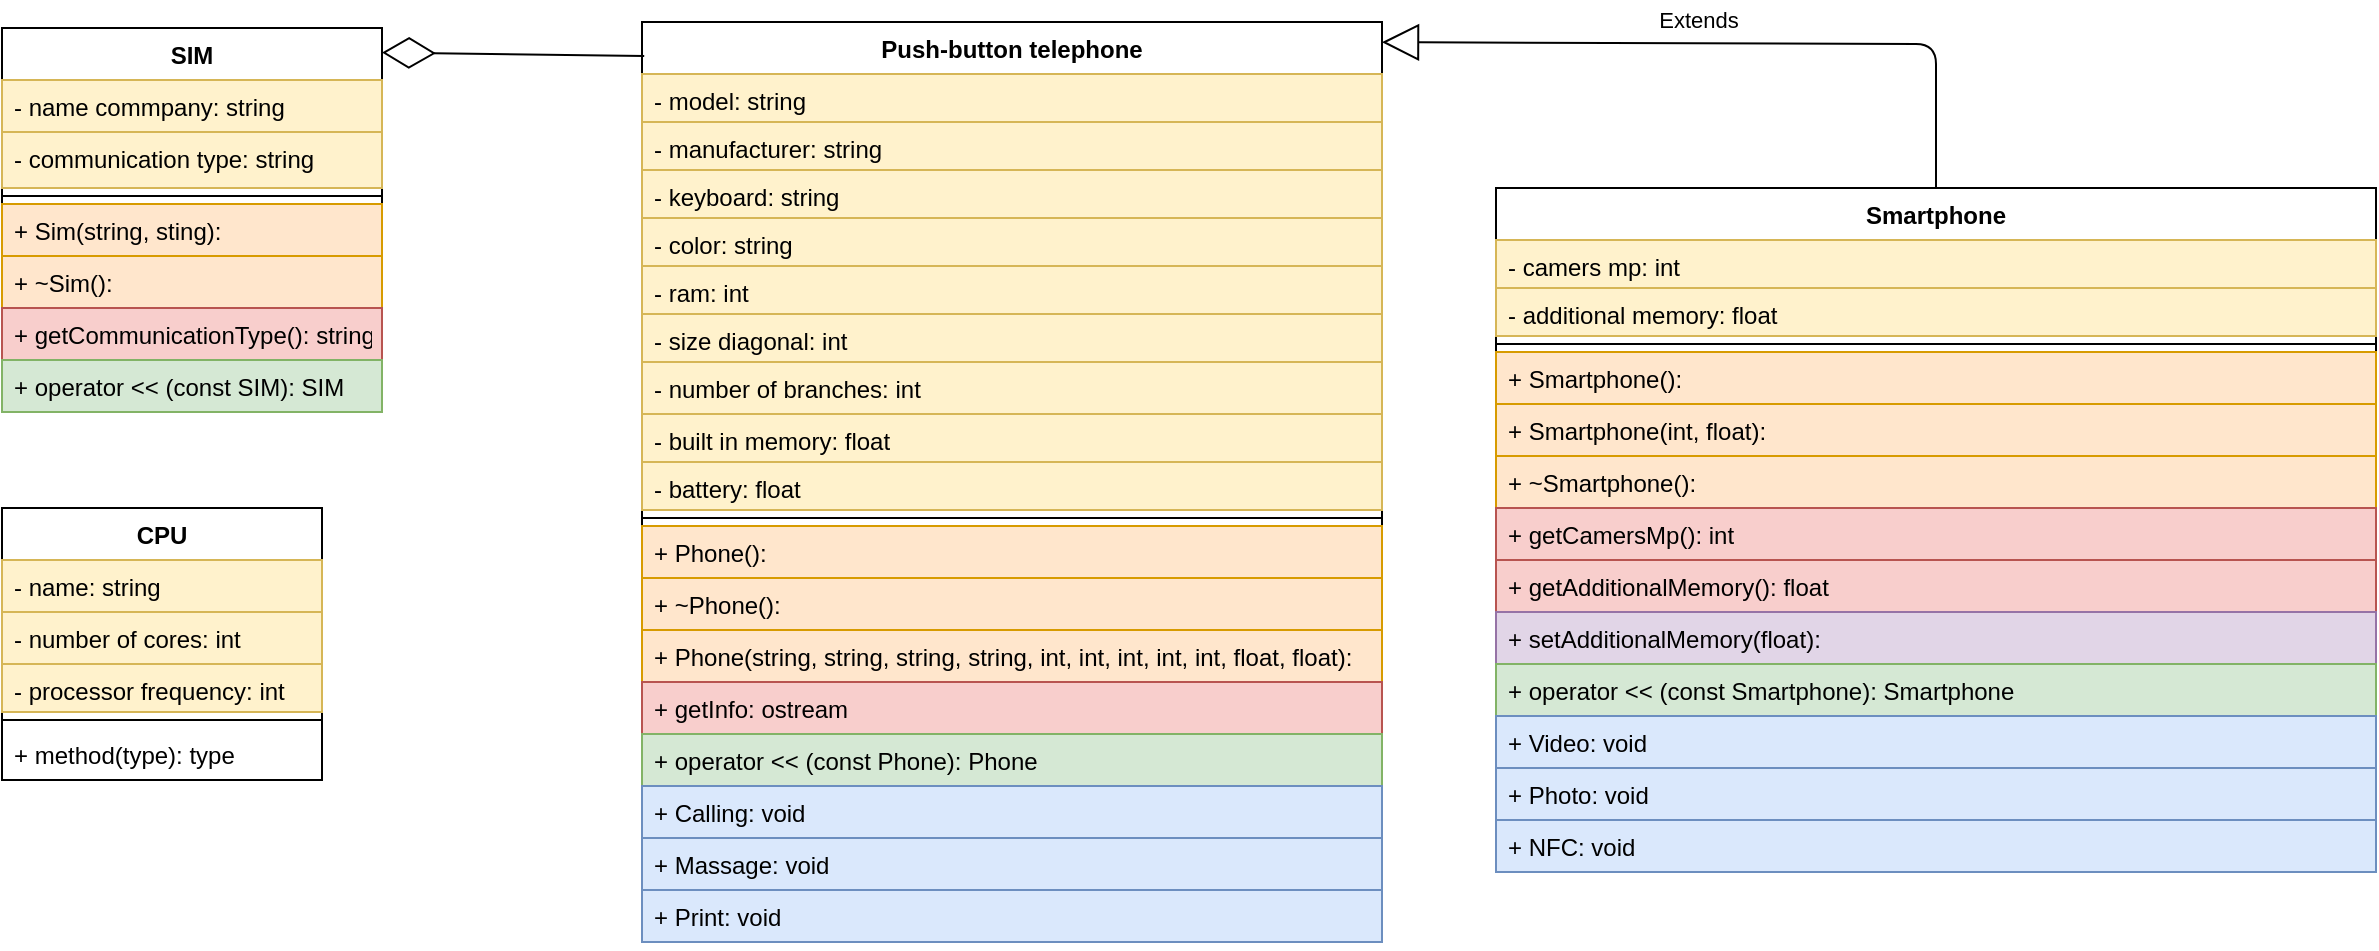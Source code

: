 <mxfile version="15.0.3" type="github">
  <diagram id="F21ok7XsABWBPGmn5AMb" name="Page-1">
    <mxGraphModel dx="1382" dy="795" grid="1" gridSize="10" guides="1" tooltips="1" connect="1" arrows="1" fold="1" page="1" pageScale="1" pageWidth="827" pageHeight="1169" math="0" shadow="0">
      <root>
        <mxCell id="0" />
        <mxCell id="1" parent="0" />
        <mxCell id="DW1zTYUPk1yzJtgpSkxL-1" value="Push-button telephone" style="swimlane;fontStyle=1;align=center;verticalAlign=top;childLayout=stackLayout;horizontal=1;startSize=26;horizontalStack=0;resizeParent=1;resizeParentMax=0;resizeLast=0;collapsible=1;marginBottom=0;" vertex="1" parent="1">
          <mxGeometry x="400" y="77" width="370" height="460" as="geometry" />
        </mxCell>
        <mxCell id="DW1zTYUPk1yzJtgpSkxL-51" value="- model: string" style="text;strokeColor=#d6b656;fillColor=#fff2cc;align=left;verticalAlign=top;spacingLeft=4;spacingRight=4;overflow=hidden;rotatable=0;points=[[0,0.5],[1,0.5]];portConstraint=eastwest;" vertex="1" parent="DW1zTYUPk1yzJtgpSkxL-1">
          <mxGeometry y="26" width="370" height="24" as="geometry" />
        </mxCell>
        <mxCell id="DW1zTYUPk1yzJtgpSkxL-52" value="- manufacturer: string" style="text;strokeColor=#d6b656;fillColor=#fff2cc;align=left;verticalAlign=top;spacingLeft=4;spacingRight=4;overflow=hidden;rotatable=0;points=[[0,0.5],[1,0.5]];portConstraint=eastwest;" vertex="1" parent="DW1zTYUPk1yzJtgpSkxL-1">
          <mxGeometry y="50" width="370" height="24" as="geometry" />
        </mxCell>
        <mxCell id="DW1zTYUPk1yzJtgpSkxL-63" value="- keyboard: string" style="text;strokeColor=#d6b656;fillColor=#fff2cc;align=left;verticalAlign=top;spacingLeft=4;spacingRight=4;overflow=hidden;rotatable=0;points=[[0,0.5],[1,0.5]];portConstraint=eastwest;" vertex="1" parent="DW1zTYUPk1yzJtgpSkxL-1">
          <mxGeometry y="74" width="370" height="24" as="geometry" />
        </mxCell>
        <mxCell id="DW1zTYUPk1yzJtgpSkxL-53" value="- сolor: string" style="text;strokeColor=#d6b656;fillColor=#fff2cc;align=left;verticalAlign=top;spacingLeft=4;spacingRight=4;overflow=hidden;rotatable=0;points=[[0,0.5],[1,0.5]];portConstraint=eastwest;" vertex="1" parent="DW1zTYUPk1yzJtgpSkxL-1">
          <mxGeometry y="98" width="370" height="24" as="geometry" />
        </mxCell>
        <mxCell id="DW1zTYUPk1yzJtgpSkxL-75" value="- ram: int" style="text;strokeColor=#d6b656;fillColor=#fff2cc;align=left;verticalAlign=top;spacingLeft=4;spacingRight=4;overflow=hidden;rotatable=0;points=[[0,0.5],[1,0.5]];portConstraint=eastwest;" vertex="1" parent="DW1zTYUPk1yzJtgpSkxL-1">
          <mxGeometry y="122" width="370" height="24" as="geometry" />
        </mxCell>
        <mxCell id="DW1zTYUPk1yzJtgpSkxL-76" value="- size diagonal: int" style="text;strokeColor=#d6b656;fillColor=#fff2cc;align=left;verticalAlign=top;spacingLeft=4;spacingRight=4;overflow=hidden;rotatable=0;points=[[0,0.5],[1,0.5]];portConstraint=eastwest;" vertex="1" parent="DW1zTYUPk1yzJtgpSkxL-1">
          <mxGeometry y="146" width="370" height="24" as="geometry" />
        </mxCell>
        <mxCell id="DW1zTYUPk1yzJtgpSkxL-116" value="- number of branches: int" style="text;strokeColor=#d6b656;fillColor=#fff2cc;align=left;verticalAlign=top;spacingLeft=4;spacingRight=4;overflow=hidden;rotatable=0;points=[[0,0.5],[1,0.5]];portConstraint=eastwest;" vertex="1" parent="DW1zTYUPk1yzJtgpSkxL-1">
          <mxGeometry y="170" width="370" height="26" as="geometry" />
        </mxCell>
        <mxCell id="DW1zTYUPk1yzJtgpSkxL-58" value="- built in memory: float" style="text;strokeColor=#d6b656;fillColor=#fff2cc;align=left;verticalAlign=top;spacingLeft=4;spacingRight=4;overflow=hidden;rotatable=0;points=[[0,0.5],[1,0.5]];portConstraint=eastwest;" vertex="1" parent="DW1zTYUPk1yzJtgpSkxL-1">
          <mxGeometry y="196" width="370" height="24" as="geometry" />
        </mxCell>
        <mxCell id="DW1zTYUPk1yzJtgpSkxL-59" value="- battery: float" style="text;strokeColor=#d6b656;fillColor=#fff2cc;align=left;verticalAlign=top;spacingLeft=4;spacingRight=4;overflow=hidden;rotatable=0;points=[[0,0.5],[1,0.5]];portConstraint=eastwest;" vertex="1" parent="DW1zTYUPk1yzJtgpSkxL-1">
          <mxGeometry y="220" width="370" height="24" as="geometry" />
        </mxCell>
        <mxCell id="DW1zTYUPk1yzJtgpSkxL-3" value="" style="line;strokeWidth=1;fillColor=none;align=left;verticalAlign=middle;spacingTop=-1;spacingLeft=3;spacingRight=3;rotatable=0;labelPosition=right;points=[];portConstraint=eastwest;" vertex="1" parent="DW1zTYUPk1yzJtgpSkxL-1">
          <mxGeometry y="244" width="370" height="8" as="geometry" />
        </mxCell>
        <mxCell id="DW1zTYUPk1yzJtgpSkxL-60" value="+ Phone():" style="text;strokeColor=#d79b00;fillColor=#ffe6cc;align=left;verticalAlign=top;spacingLeft=4;spacingRight=4;overflow=hidden;rotatable=0;points=[[0,0.5],[1,0.5]];portConstraint=eastwest;" vertex="1" parent="DW1zTYUPk1yzJtgpSkxL-1">
          <mxGeometry y="252" width="370" height="26" as="geometry" />
        </mxCell>
        <mxCell id="DW1zTYUPk1yzJtgpSkxL-62" value="+ ~Phone():" style="text;strokeColor=#d79b00;fillColor=#ffe6cc;align=left;verticalAlign=top;spacingLeft=4;spacingRight=4;overflow=hidden;rotatable=0;points=[[0,0.5],[1,0.5]];portConstraint=eastwest;" vertex="1" parent="DW1zTYUPk1yzJtgpSkxL-1">
          <mxGeometry y="278" width="370" height="26" as="geometry" />
        </mxCell>
        <mxCell id="DW1zTYUPk1yzJtgpSkxL-61" value="+ Phone(string, string, string, string, int, int, int, int, int, float, float):" style="text;strokeColor=#d79b00;fillColor=#ffe6cc;align=left;verticalAlign=top;spacingLeft=4;spacingRight=4;overflow=hidden;rotatable=0;points=[[0,0.5],[1,0.5]];portConstraint=eastwest;" vertex="1" parent="DW1zTYUPk1yzJtgpSkxL-1">
          <mxGeometry y="304" width="370" height="26" as="geometry" />
        </mxCell>
        <mxCell id="DW1zTYUPk1yzJtgpSkxL-99" value="+ getInfo: ostream" style="text;strokeColor=#b85450;fillColor=#f8cecc;align=left;verticalAlign=top;spacingLeft=4;spacingRight=4;overflow=hidden;rotatable=0;points=[[0,0.5],[1,0.5]];portConstraint=eastwest;" vertex="1" parent="DW1zTYUPk1yzJtgpSkxL-1">
          <mxGeometry y="330" width="370" height="26" as="geometry" />
        </mxCell>
        <mxCell id="DW1zTYUPk1yzJtgpSkxL-79" value="+ operator &lt;&lt; (const Phone): Phone" style="text;strokeColor=#82b366;fillColor=#d5e8d4;align=left;verticalAlign=top;spacingLeft=4;spacingRight=4;overflow=hidden;rotatable=0;points=[[0,0.5],[1,0.5]];portConstraint=eastwest;" vertex="1" parent="DW1zTYUPk1yzJtgpSkxL-1">
          <mxGeometry y="356" width="370" height="26" as="geometry" />
        </mxCell>
        <mxCell id="DW1zTYUPk1yzJtgpSkxL-80" value="+ Calling: void" style="text;strokeColor=#6c8ebf;fillColor=#dae8fc;align=left;verticalAlign=top;spacingLeft=4;spacingRight=4;overflow=hidden;rotatable=0;points=[[0,0.5],[1,0.5]];portConstraint=eastwest;" vertex="1" parent="DW1zTYUPk1yzJtgpSkxL-1">
          <mxGeometry y="382" width="370" height="26" as="geometry" />
        </mxCell>
        <mxCell id="DW1zTYUPk1yzJtgpSkxL-81" value="+ Massage: void" style="text;strokeColor=#6c8ebf;fillColor=#dae8fc;align=left;verticalAlign=top;spacingLeft=4;spacingRight=4;overflow=hidden;rotatable=0;points=[[0,0.5],[1,0.5]];portConstraint=eastwest;" vertex="1" parent="DW1zTYUPk1yzJtgpSkxL-1">
          <mxGeometry y="408" width="370" height="26" as="geometry" />
        </mxCell>
        <mxCell id="DW1zTYUPk1yzJtgpSkxL-82" value="+ Print: void" style="text;strokeColor=#6c8ebf;fillColor=#dae8fc;align=left;verticalAlign=top;spacingLeft=4;spacingRight=4;overflow=hidden;rotatable=0;points=[[0,0.5],[1,0.5]];portConstraint=eastwest;" vertex="1" parent="DW1zTYUPk1yzJtgpSkxL-1">
          <mxGeometry y="434" width="370" height="26" as="geometry" />
        </mxCell>
        <mxCell id="DW1zTYUPk1yzJtgpSkxL-15" value="Extends" style="endArrow=block;endSize=16;endFill=0;html=1;entryX=1;entryY=0.022;entryDx=0;entryDy=0;entryPerimeter=0;exitX=0.5;exitY=0;exitDx=0;exitDy=0;" edge="1" parent="1" source="DW1zTYUPk1yzJtgpSkxL-16" target="DW1zTYUPk1yzJtgpSkxL-1">
          <mxGeometry x="0.095" y="-12" width="160" relative="1" as="geometry">
            <mxPoint x="860" y="232" as="sourcePoint" />
            <mxPoint x="494" y="199" as="targetPoint" />
            <Array as="points">
              <mxPoint x="1047" y="88" />
            </Array>
            <mxPoint as="offset" />
          </mxGeometry>
        </mxCell>
        <mxCell id="DW1zTYUPk1yzJtgpSkxL-16" value="Smartphone" style="swimlane;fontStyle=1;align=center;verticalAlign=top;childLayout=stackLayout;horizontal=1;startSize=26;horizontalStack=0;resizeParent=1;resizeParentMax=0;resizeLast=0;collapsible=1;marginBottom=0;" vertex="1" parent="1">
          <mxGeometry x="827" y="160" width="440" height="342" as="geometry" />
        </mxCell>
        <mxCell id="DW1zTYUPk1yzJtgpSkxL-25" value="- camers mp: int" style="text;strokeColor=#d6b656;fillColor=#fff2cc;align=left;verticalAlign=top;spacingLeft=4;spacingRight=4;overflow=hidden;rotatable=0;points=[[0,0.5],[1,0.5]];portConstraint=eastwest;" vertex="1" parent="DW1zTYUPk1yzJtgpSkxL-16">
          <mxGeometry y="26" width="440" height="24" as="geometry" />
        </mxCell>
        <mxCell id="DW1zTYUPk1yzJtgpSkxL-28" value="- additional memory: float" style="text;strokeColor=#d6b656;fillColor=#fff2cc;align=left;verticalAlign=top;spacingLeft=4;spacingRight=4;overflow=hidden;rotatable=0;points=[[0,0.5],[1,0.5]];portConstraint=eastwest;" vertex="1" parent="DW1zTYUPk1yzJtgpSkxL-16">
          <mxGeometry y="50" width="440" height="24" as="geometry" />
        </mxCell>
        <mxCell id="DW1zTYUPk1yzJtgpSkxL-30" value="" style="line;strokeWidth=1;fillColor=none;align=left;verticalAlign=middle;spacingTop=-1;spacingLeft=3;spacingRight=3;rotatable=0;labelPosition=right;points=[];portConstraint=eastwest;" vertex="1" parent="DW1zTYUPk1yzJtgpSkxL-16">
          <mxGeometry y="74" width="440" height="8" as="geometry" />
        </mxCell>
        <mxCell id="DW1zTYUPk1yzJtgpSkxL-31" value="+ Smartphone():" style="text;strokeColor=#d79b00;fillColor=#ffe6cc;align=left;verticalAlign=top;spacingLeft=4;spacingRight=4;overflow=hidden;rotatable=0;points=[[0,0.5],[1,0.5]];portConstraint=eastwest;" vertex="1" parent="DW1zTYUPk1yzJtgpSkxL-16">
          <mxGeometry y="82" width="440" height="26" as="geometry" />
        </mxCell>
        <mxCell id="DW1zTYUPk1yzJtgpSkxL-32" value="+ Smartphone(int, float):" style="text;strokeColor=#d79b00;fillColor=#ffe6cc;align=left;verticalAlign=top;spacingLeft=4;spacingRight=4;overflow=hidden;rotatable=0;points=[[0,0.5],[1,0.5]];portConstraint=eastwest;" vertex="1" parent="DW1zTYUPk1yzJtgpSkxL-16">
          <mxGeometry y="108" width="440" height="26" as="geometry" />
        </mxCell>
        <mxCell id="DW1zTYUPk1yzJtgpSkxL-33" value="+ ~Smartphone():" style="text;strokeColor=#d79b00;fillColor=#ffe6cc;align=left;verticalAlign=top;spacingLeft=4;spacingRight=4;overflow=hidden;rotatable=0;points=[[0,0.5],[1,0.5]];portConstraint=eastwest;" vertex="1" parent="DW1zTYUPk1yzJtgpSkxL-16">
          <mxGeometry y="134" width="440" height="26" as="geometry" />
        </mxCell>
        <mxCell id="DW1zTYUPk1yzJtgpSkxL-38" value="+ getCamersMp(): int " style="text;strokeColor=#b85450;fillColor=#f8cecc;align=left;verticalAlign=top;spacingLeft=4;spacingRight=4;overflow=hidden;rotatable=0;points=[[0,0.5],[1,0.5]];portConstraint=eastwest;" vertex="1" parent="DW1zTYUPk1yzJtgpSkxL-16">
          <mxGeometry y="160" width="440" height="26" as="geometry" />
        </mxCell>
        <mxCell id="DW1zTYUPk1yzJtgpSkxL-41" value="+ getAdditionalMemory(): float" style="text;strokeColor=#b85450;fillColor=#f8cecc;align=left;verticalAlign=top;spacingLeft=4;spacingRight=4;overflow=hidden;rotatable=0;points=[[0,0.5],[1,0.5]];portConstraint=eastwest;" vertex="1" parent="DW1zTYUPk1yzJtgpSkxL-16">
          <mxGeometry y="186" width="440" height="26" as="geometry" />
        </mxCell>
        <mxCell id="DW1zTYUPk1yzJtgpSkxL-44" value="+ setAdditionalMemory(float): " style="text;strokeColor=#9673a6;fillColor=#e1d5e7;align=left;verticalAlign=top;spacingLeft=4;spacingRight=4;overflow=hidden;rotatable=0;points=[[0,0.5],[1,0.5]];portConstraint=eastwest;" vertex="1" parent="DW1zTYUPk1yzJtgpSkxL-16">
          <mxGeometry y="212" width="440" height="26" as="geometry" />
        </mxCell>
        <mxCell id="DW1zTYUPk1yzJtgpSkxL-45" value="+ operator &lt;&lt; (const Smartphone): Smartphone" style="text;strokeColor=#82b366;fillColor=#d5e8d4;align=left;verticalAlign=top;spacingLeft=4;spacingRight=4;overflow=hidden;rotatable=0;points=[[0,0.5],[1,0.5]];portConstraint=eastwest;" vertex="1" parent="DW1zTYUPk1yzJtgpSkxL-16">
          <mxGeometry y="238" width="440" height="26" as="geometry" />
        </mxCell>
        <mxCell id="DW1zTYUPk1yzJtgpSkxL-48" value="+ Video: void" style="text;strokeColor=#6c8ebf;fillColor=#dae8fc;align=left;verticalAlign=top;spacingLeft=4;spacingRight=4;overflow=hidden;rotatable=0;points=[[0,0.5],[1,0.5]];portConstraint=eastwest;" vertex="1" parent="DW1zTYUPk1yzJtgpSkxL-16">
          <mxGeometry y="264" width="440" height="26" as="geometry" />
        </mxCell>
        <mxCell id="DW1zTYUPk1yzJtgpSkxL-49" value="+ Photo: void" style="text;strokeColor=#6c8ebf;fillColor=#dae8fc;align=left;verticalAlign=top;spacingLeft=4;spacingRight=4;overflow=hidden;rotatable=0;points=[[0,0.5],[1,0.5]];portConstraint=eastwest;" vertex="1" parent="DW1zTYUPk1yzJtgpSkxL-16">
          <mxGeometry y="290" width="440" height="26" as="geometry" />
        </mxCell>
        <mxCell id="DW1zTYUPk1yzJtgpSkxL-50" value="+ NFC: void" style="text;strokeColor=#6c8ebf;fillColor=#dae8fc;align=left;verticalAlign=top;spacingLeft=4;spacingRight=4;overflow=hidden;rotatable=0;points=[[0,0.5],[1,0.5]];portConstraint=eastwest;" vertex="1" parent="DW1zTYUPk1yzJtgpSkxL-16">
          <mxGeometry y="316" width="440" height="26" as="geometry" />
        </mxCell>
        <mxCell id="DW1zTYUPk1yzJtgpSkxL-87" value="SIM" style="swimlane;fontStyle=1;align=center;verticalAlign=top;childLayout=stackLayout;horizontal=1;startSize=26;horizontalStack=0;resizeParent=1;resizeParentMax=0;resizeLast=0;collapsible=1;marginBottom=0;" vertex="1" parent="1">
          <mxGeometry x="80" y="80" width="190" height="192" as="geometry" />
        </mxCell>
        <mxCell id="DW1zTYUPk1yzJtgpSkxL-110" value="- name commpany: string" style="text;strokeColor=#d6b656;fillColor=#fff2cc;align=left;verticalAlign=top;spacingLeft=4;spacingRight=4;overflow=hidden;rotatable=0;points=[[0,0.5],[1,0.5]];portConstraint=eastwest;" vertex="1" parent="DW1zTYUPk1yzJtgpSkxL-87">
          <mxGeometry y="26" width="190" height="26" as="geometry" />
        </mxCell>
        <mxCell id="DW1zTYUPk1yzJtgpSkxL-91" value="- communication type: string" style="text;strokeColor=#d6b656;fillColor=#fff2cc;align=left;verticalAlign=top;spacingLeft=4;spacingRight=4;overflow=hidden;rotatable=0;points=[[0,0.5],[1,0.5]];portConstraint=eastwest;" vertex="1" parent="DW1zTYUPk1yzJtgpSkxL-87">
          <mxGeometry y="52" width="190" height="28" as="geometry" />
        </mxCell>
        <mxCell id="DW1zTYUPk1yzJtgpSkxL-89" value="" style="line;strokeWidth=1;fillColor=none;align=left;verticalAlign=middle;spacingTop=-1;spacingLeft=3;spacingRight=3;rotatable=0;labelPosition=right;points=[];portConstraint=eastwest;" vertex="1" parent="DW1zTYUPk1yzJtgpSkxL-87">
          <mxGeometry y="80" width="190" height="8" as="geometry" />
        </mxCell>
        <mxCell id="DW1zTYUPk1yzJtgpSkxL-97" value="+ Sim(string, sting):" style="text;strokeColor=#d79b00;fillColor=#ffe6cc;align=left;verticalAlign=top;spacingLeft=4;spacingRight=4;overflow=hidden;rotatable=0;points=[[0,0.5],[1,0.5]];portConstraint=eastwest;" vertex="1" parent="DW1zTYUPk1yzJtgpSkxL-87">
          <mxGeometry y="88" width="190" height="26" as="geometry" />
        </mxCell>
        <mxCell id="DW1zTYUPk1yzJtgpSkxL-98" value="+ ~Sim():" style="text;strokeColor=#d79b00;fillColor=#ffe6cc;align=left;verticalAlign=top;spacingLeft=4;spacingRight=4;overflow=hidden;rotatable=0;points=[[0,0.5],[1,0.5]];portConstraint=eastwest;" vertex="1" parent="DW1zTYUPk1yzJtgpSkxL-87">
          <mxGeometry y="114" width="190" height="26" as="geometry" />
        </mxCell>
        <mxCell id="DW1zTYUPk1yzJtgpSkxL-105" value="+ getCommunicationType(): string" style="text;strokeColor=#b85450;fillColor=#f8cecc;align=left;verticalAlign=top;spacingLeft=4;spacingRight=4;overflow=hidden;rotatable=0;points=[[0,0.5],[1,0.5]];portConstraint=eastwest;" vertex="1" parent="DW1zTYUPk1yzJtgpSkxL-87">
          <mxGeometry y="140" width="190" height="26" as="geometry" />
        </mxCell>
        <mxCell id="DW1zTYUPk1yzJtgpSkxL-95" value="+ operator &lt;&lt; (const SIM): SIM" style="text;strokeColor=#82b366;fillColor=#d5e8d4;align=left;verticalAlign=top;spacingLeft=4;spacingRight=4;overflow=hidden;rotatable=0;points=[[0,0.5],[1,0.5]];portConstraint=eastwest;" vertex="1" parent="DW1zTYUPk1yzJtgpSkxL-87">
          <mxGeometry y="166" width="190" height="26" as="geometry" />
        </mxCell>
        <mxCell id="DW1zTYUPk1yzJtgpSkxL-109" value="" style="endArrow=diamondThin;endFill=0;endSize=24;html=1;exitX=0.003;exitY=0.037;exitDx=0;exitDy=0;exitPerimeter=0;entryX=1;entryY=0.064;entryDx=0;entryDy=0;entryPerimeter=0;" edge="1" parent="1" source="DW1zTYUPk1yzJtgpSkxL-1" target="DW1zTYUPk1yzJtgpSkxL-87">
          <mxGeometry width="160" relative="1" as="geometry">
            <mxPoint x="470" y="90" as="sourcePoint" />
            <mxPoint x="320" y="170" as="targetPoint" />
          </mxGeometry>
        </mxCell>
        <mxCell id="DW1zTYUPk1yzJtgpSkxL-111" value="CPU" style="swimlane;fontStyle=1;align=center;verticalAlign=top;childLayout=stackLayout;horizontal=1;startSize=26;horizontalStack=0;resizeParent=1;resizeParentMax=0;resizeLast=0;collapsible=1;marginBottom=0;" vertex="1" parent="1">
          <mxGeometry x="80" y="320" width="160" height="136" as="geometry" />
        </mxCell>
        <mxCell id="DW1zTYUPk1yzJtgpSkxL-112" value="- name: string" style="text;strokeColor=#d6b656;fillColor=#fff2cc;align=left;verticalAlign=top;spacingLeft=4;spacingRight=4;overflow=hidden;rotatable=0;points=[[0,0.5],[1,0.5]];portConstraint=eastwest;" vertex="1" parent="DW1zTYUPk1yzJtgpSkxL-111">
          <mxGeometry y="26" width="160" height="26" as="geometry" />
        </mxCell>
        <mxCell id="DW1zTYUPk1yzJtgpSkxL-115" value="- number of cores: int" style="text;strokeColor=#d6b656;fillColor=#fff2cc;align=left;verticalAlign=top;spacingLeft=4;spacingRight=4;overflow=hidden;rotatable=0;points=[[0,0.5],[1,0.5]];portConstraint=eastwest;" vertex="1" parent="DW1zTYUPk1yzJtgpSkxL-111">
          <mxGeometry y="52" width="160" height="26" as="geometry" />
        </mxCell>
        <mxCell id="DW1zTYUPk1yzJtgpSkxL-117" value="- processor frequency: int" style="text;strokeColor=#d6b656;fillColor=#fff2cc;align=left;verticalAlign=top;spacingLeft=4;spacingRight=4;overflow=hidden;rotatable=0;points=[[0,0.5],[1,0.5]];portConstraint=eastwest;" vertex="1" parent="DW1zTYUPk1yzJtgpSkxL-111">
          <mxGeometry y="78" width="160" height="24" as="geometry" />
        </mxCell>
        <mxCell id="DW1zTYUPk1yzJtgpSkxL-113" value="" style="line;strokeWidth=1;fillColor=none;align=left;verticalAlign=middle;spacingTop=-1;spacingLeft=3;spacingRight=3;rotatable=0;labelPosition=right;points=[];portConstraint=eastwest;" vertex="1" parent="DW1zTYUPk1yzJtgpSkxL-111">
          <mxGeometry y="102" width="160" height="8" as="geometry" />
        </mxCell>
        <mxCell id="DW1zTYUPk1yzJtgpSkxL-114" value="+ method(type): type" style="text;strokeColor=none;fillColor=none;align=left;verticalAlign=top;spacingLeft=4;spacingRight=4;overflow=hidden;rotatable=0;points=[[0,0.5],[1,0.5]];portConstraint=eastwest;" vertex="1" parent="DW1zTYUPk1yzJtgpSkxL-111">
          <mxGeometry y="110" width="160" height="26" as="geometry" />
        </mxCell>
      </root>
    </mxGraphModel>
  </diagram>
</mxfile>

